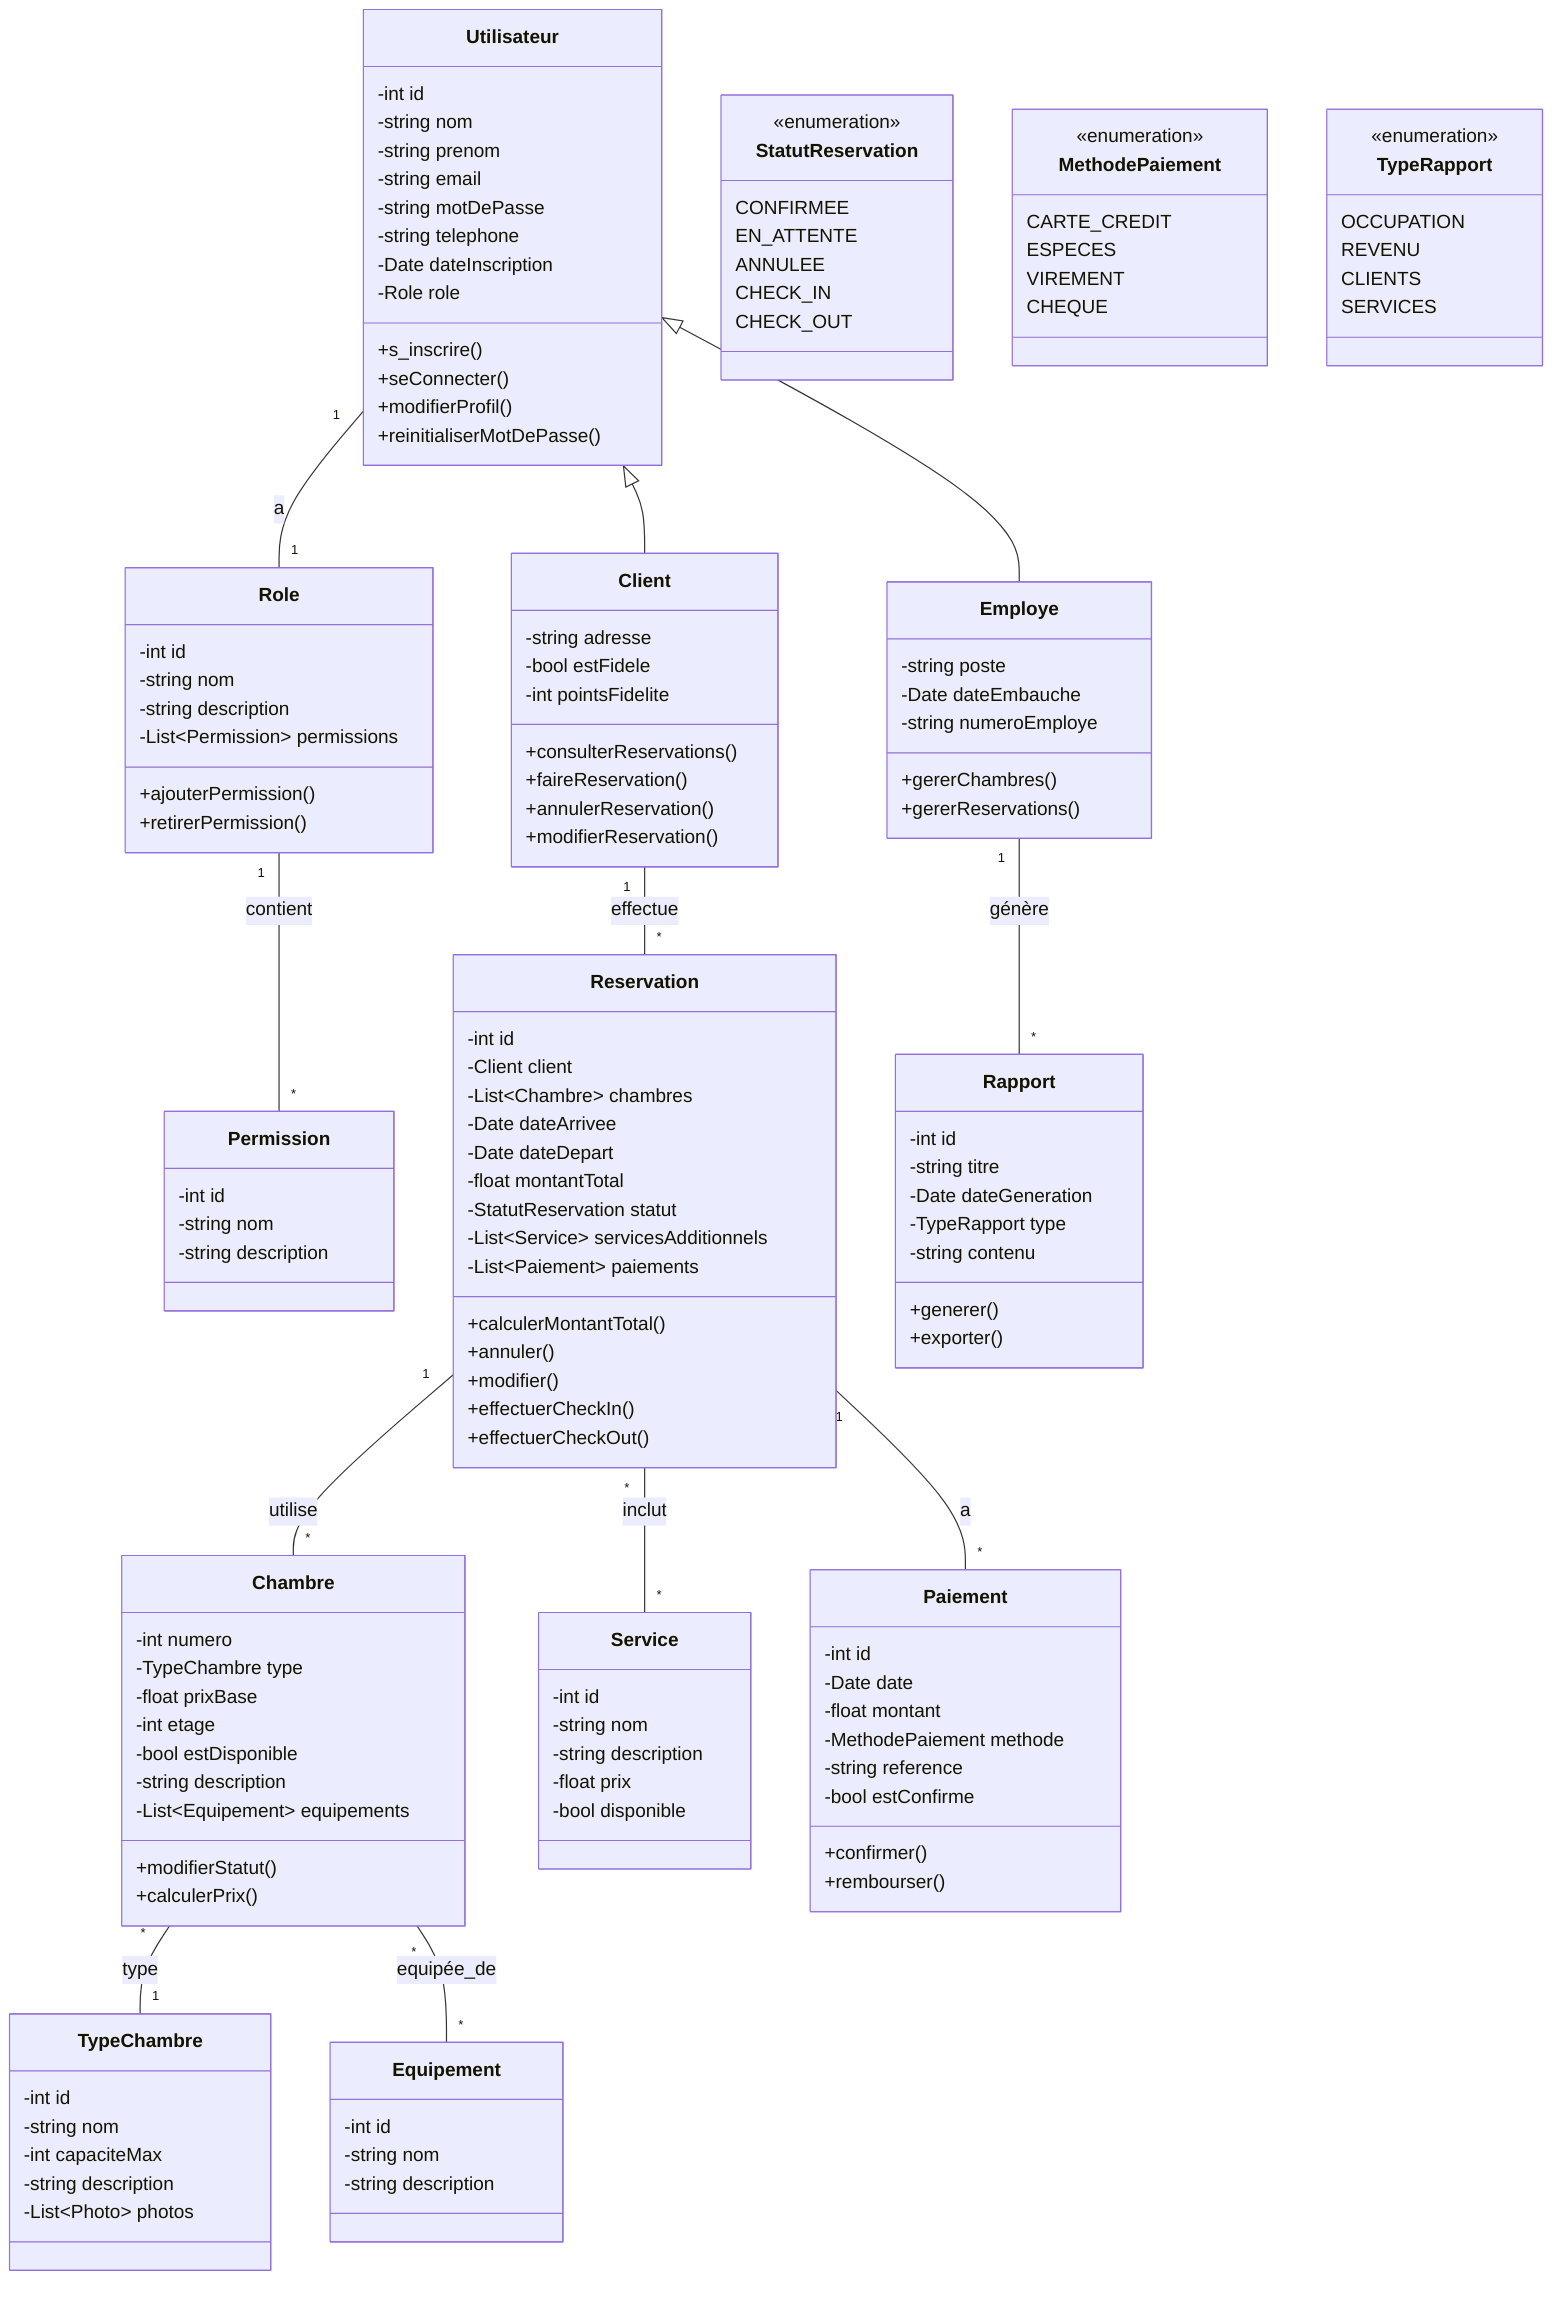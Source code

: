classDiagram
    %% Classes
    class Utilisateur {
        -int id
        -string nom
        -string prenom
        -string email
        -string motDePasse
        -string telephone
        -Date dateInscription
        -Role role
        +s_inscrire()
        +seConnecter()
        +modifierProfil()
        +reinitialiserMotDePasse()
    }

    class Role {
        -int id
        -string nom
        -string description
        -List~Permission~ permissions
        +ajouterPermission()
        +retirerPermission()
    }

    class Permission {
        -int id
        -string nom
        -string description
    }

    class Client {
        -string adresse
        -bool estFidele
        -int pointsFidelite
        +consulterReservations()
        +faireReservation()
        +annulerReservation()
        +modifierReservation()
    }

    class Employe {
        -string poste
        -Date dateEmbauche
        -string numeroEmploye
        +gererChambres()
        +gererReservations()
    }

    class Chambre {
        -int numero
        -TypeChambre type
        -float prixBase
        -int etage
        -bool estDisponible
        -string description
        -List~Equipement~ equipements
        +modifierStatut()
        +calculerPrix()
    }

    class TypeChambre {
        -int id
        -string nom
        -int capaciteMax
        -string description
        -List~Photo~ photos
    }

    class Equipement {
        -int id
        -string nom
        -string description
    }

    class Reservation {
        -int id
        -Client client
        -List~Chambre~ chambres
        -Date dateArrivee
        -Date dateDepart
        -float montantTotal
        -StatutReservation statut
        -List~Service~ servicesAdditionnels
        -List~Paiement~ paiements
        +calculerMontantTotal()
        +annuler()
        +modifier()
        +effectuerCheckIn()
        +effectuerCheckOut()
    }

    class StatutReservation {
        <<enumeration>>
        CONFIRMEE
        EN_ATTENTE
        ANNULEE
        CHECK_IN
        CHECK_OUT
    }

    class Service {
        -int id
        -string nom
        -string description
        -float prix
        -bool disponible
    }

    class Paiement {
        -int id
        -Date date
        -float montant
        -MethodePaiement methode
        -string reference
        -bool estConfirme
        +confirmer()
        +rembourser()
    }

    class MethodePaiement {
        <<enumeration>>
        CARTE_CREDIT
        ESPECES
        VIREMENT
        CHEQUE
    }

    class Rapport {
        -int id
        -string titre
        -Date dateGeneration
        -TypeRapport type
        -string contenu
        +generer()
        +exporter()
    }

    class TypeRapport {
        <<enumeration>>
        OCCUPATION
        REVENU
        CLIENTS
        SERVICES
    }

    %% Relations
    Utilisateur <|-- Client
    Utilisateur <|-- Employe
    Utilisateur "1" -- "1" Role : a
    Role "1" -- "*" Permission : contient

    Client "1" -- "*" Reservation : effectue
    Reservation "1" -- "*" Chambre : utilise
    Reservation "*" -- "*" Service : inclut
    Reservation "1" -- "*" Paiement : a

    Chambre "*" -- "1" TypeChambre : type
    Chambre "*" -- "*" Equipement : equipée_de

    Employe "1" -- "*" Rapport : génère